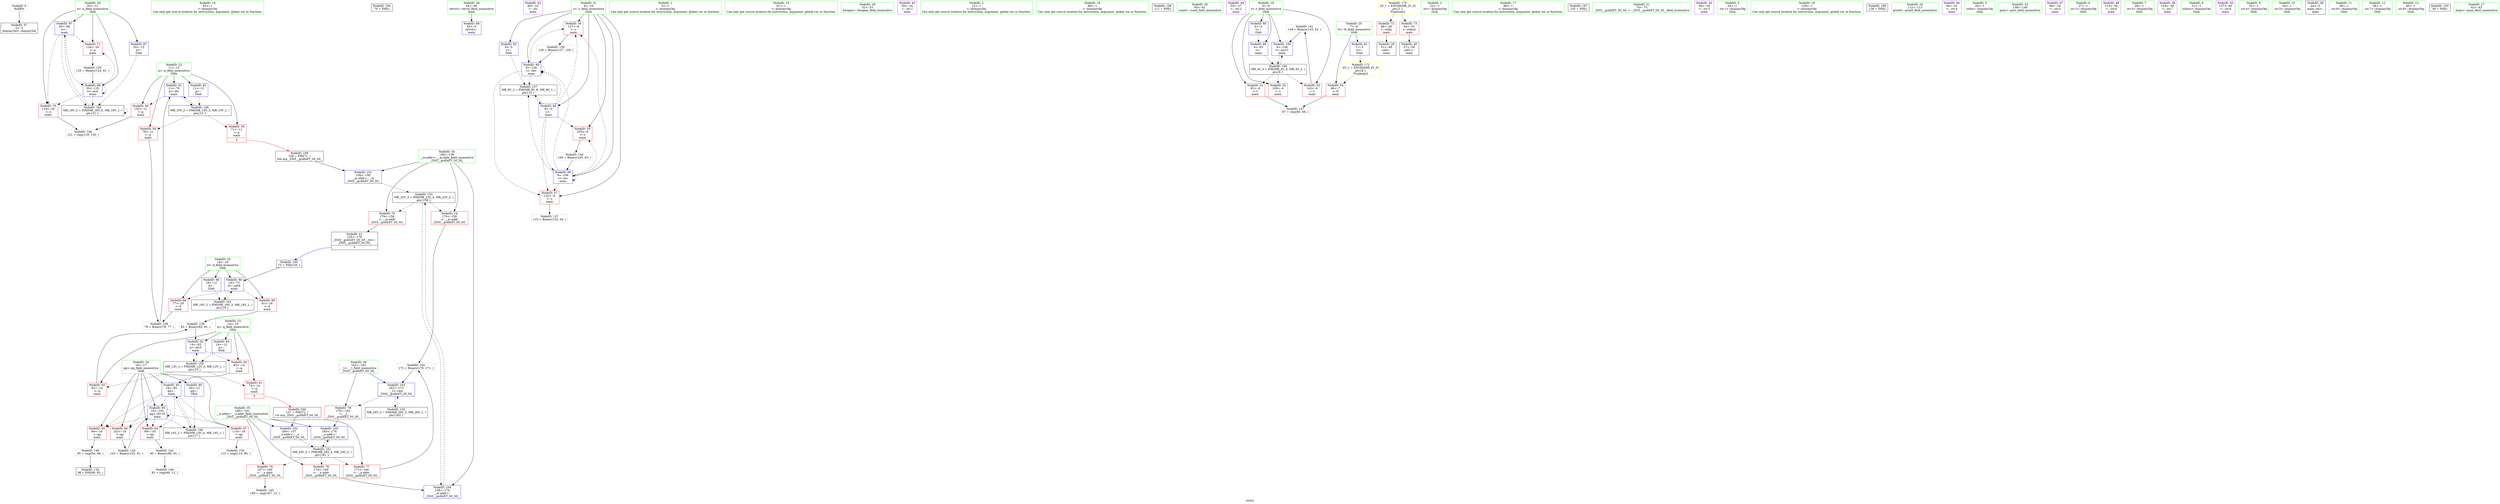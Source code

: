 digraph "SVFG" {
	label="SVFG";

	Node0x5595d408af40 [shape=record,color=grey,label="{NodeID: 0\nNullPtr}"];
	Node0x5595d408af40 -> Node0x5595d40a2db0[style=solid];
	Node0x5595d40a37a0 [shape=record,color=blue,label="{NodeID: 97\n20\<--96\ne\<--\nmain\n}"];
	Node0x5595d40a37a0 -> Node0x5595d40a58d0[style=dashed];
	Node0x5595d40a37a0 -> Node0x5595d40a59a0[style=dashed];
	Node0x5595d40a37a0 -> Node0x5595d40a3870[style=dashed];
	Node0x5595d40a37a0 -> Node0x5595d40b3d00[style=dashed];
	Node0x5595d40a1770 [shape=record,color=green,label="{NodeID: 14\n63\<--1\n\<--dummyObj\nCan only get source location for instruction, argument, global var or function.}"];
	Node0x5595d40c09f0 [shape=record,color=black,label="{NodeID: 194\n70 = PHI()\n}"];
	Node0x5595d40a2570 [shape=record,color=green,label="{NodeID: 28\n45\<--46\nretval\<--retval_field_insensitive\nmain\n}"];
	Node0x5595d40a2570 -> Node0x5595d40a68f0[style=solid];
	Node0x5595d40a31f0 [shape=record,color=purple,label="{NodeID: 42\n49\<--22\n\<--.str\nmain\n}"];
	Node0x5595d40aa430 [shape=record,color=grey,label="{NodeID: 139\n83 = Binary(82, 81, )\n}"];
	Node0x5595d40aa430 -> Node0x5595d40a6c30[style=solid];
	Node0x5595d40a4d70 [shape=record,color=red,label="{NodeID: 56\n127\<--9\n\<--z\nmain\n}"];
	Node0x5595d40a4d70 -> Node0x5595d40a9fb0[style=solid];
	Node0x5595d40b1000 [shape=record,color=black,label="{NodeID: 153\nMR_22V_3 = PHI(MR_22V_4, MR_22V_2, )\npts\{159 \}\n}"];
	Node0x5595d40b1000 -> Node0x5595d40a5c10[style=dashed];
	Node0x5595d40b1000 -> Node0x5595d40a5ce0[style=dashed];
	Node0x5595d40b1000 -> Node0x5595d40a3d50[style=dashed];
	Node0x5595d40a58d0 [shape=record,color=red,label="{NodeID: 70\n119\<--20\n\<--e\nmain\n}"];
	Node0x5595d40a58d0 -> Node0x5595d40a4520[style=solid];
	Node0x5595d40a64f0 [shape=record,color=blue,label="{NodeID: 84\n14\<--12\nq\<--\nGlob }"];
	Node0x5595d40a64f0 -> Node0x5595d40b2e00[style=dashed];
	Node0x5595d4089cb0 [shape=record,color=green,label="{NodeID: 1\n5\<--1\n\<--dummyObj\nCan only get source location for instruction, argument, global var or function.}"];
	Node0x5595d40a3870 [shape=record,color=blue,label="{NodeID: 98\n20\<--125\ne\<--mul\nmain\n}"];
	Node0x5595d40a3870 -> Node0x5595d40a58d0[style=dashed];
	Node0x5595d40a3870 -> Node0x5595d40a59a0[style=dashed];
	Node0x5595d40a3870 -> Node0x5595d40a3870[style=dashed];
	Node0x5595d40a3870 -> Node0x5595d40b3d00[style=dashed];
	Node0x5595d40a1870 [shape=record,color=green,label="{NodeID: 15\n91\<--1\n\<--dummyObj\nCan only get source location for instruction, argument, global var or function.}"];
	Node0x5595d40c0af0 [shape=record,color=black,label="{NodeID: 195\n73 = PHI(155, )\n}"];
	Node0x5595d40c0af0 -> Node0x5595d40a6a90[style=solid];
	Node0x5595d40a2640 [shape=record,color=green,label="{NodeID: 29\n52\<--53\nfreopen\<--freopen_field_insensitive\n}"];
	Node0x5595d40a32c0 [shape=record,color=purple,label="{NodeID: 43\n50\<--24\n\<--.str.1\nmain\n}"];
	Node0x5595d40aa5b0 [shape=record,color=grey,label="{NodeID: 140\n106 = Binary(105, 63, )\n}"];
	Node0x5595d40aa5b0 -> Node0x5595d40a36d0[style=solid];
	Node0x5595d40a4e40 [shape=record,color=red,label="{NodeID: 57\n132\<--9\n\<--z\nmain\n}"];
	Node0x5595d40a4e40 -> Node0x5595d40aa130[style=solid];
	Node0x5595d40a59a0 [shape=record,color=red,label="{NodeID: 71\n124\<--20\n\<--e\nmain\n}"];
	Node0x5595d40a59a0 -> Node0x5595d40a9e30[style=solid];
	Node0x5595d40a65f0 [shape=record,color=blue,label="{NodeID: 85\n16\<--12\nqq\<--\nGlob }"];
	Node0x5595d40a65f0 -> Node0x5595d40b3300[style=dashed];
	Node0x5595d4089d40 [shape=record,color=green,label="{NodeID: 2\n12\<--1\n\<--dummyObj\nCan only get source location for instruction, argument, global var or function.}"];
	Node0x5595d40a3940 [shape=record,color=blue,label="{NodeID: 99\n9\<--128\nz\<--dec\nmain\n}"];
	Node0x5595d40a3940 -> Node0x5595d40a4d70[style=dashed];
	Node0x5595d40a3940 -> Node0x5595d40a4e40[style=dashed];
	Node0x5595d40a3940 -> Node0x5595d40a3940[style=dashed];
	Node0x5595d40a3940 -> Node0x5595d40b2400[style=dashed];
	Node0x5595d40a1970 [shape=record,color=green,label="{NodeID: 16\n96\<--1\n\<--dummyObj\nCan only get source location for instruction, argument, global var or function.}"];
	Node0x5595d40c11f0 [shape=record,color=black,label="{NodeID: 196\n111 = PHI()\n}"];
	Node0x5595d40a2740 [shape=record,color=green,label="{NodeID: 30\n60\<--61\nscanf\<--scanf_field_insensitive\n}"];
	Node0x5595d40a3390 [shape=record,color=purple,label="{NodeID: 44\n55\<--27\n\<--.str.2\nmain\n}"];
	Node0x5595d40aa730 [shape=record,color=grey,label="{NodeID: 141\n144 = Binary(143, 63, )\n}"];
	Node0x5595d40aa730 -> Node0x5595d40a3a10[style=solid];
	Node0x5595d40a4f10 [shape=record,color=red,label="{NodeID: 58\n71\<--11\n\<--p\nmain\n|{<s0>5}}"];
	Node0x5595d40a4f10:s0 -> Node0x5595d40c1460[style=solid,color=red];
	Node0x5595d40a5a70 [shape=record,color=red,label="{NodeID: 72\n48\<--26\n\<--stdin\nmain\n}"];
	Node0x5595d40a5a70 -> Node0x5595d40a2f80[style=solid];
	Node0x5595d40a66f0 [shape=record,color=blue,label="{NodeID: 86\n18\<--12\nd\<--\nGlob }"];
	Node0x5595d40a66f0 -> Node0x5595d40b3800[style=dashed];
	Node0x5595d40a0810 [shape=record,color=green,label="{NodeID: 3\n22\<--1\n.str\<--dummyObj\nGlob }"];
	Node0x5595d40a3a10 [shape=record,color=blue,label="{NodeID: 100\n4\<--144\nt\<--inc21\nmain\n}"];
	Node0x5595d40a3a10 -> Node0x5595d40b1f00[style=dashed];
	Node0x5595d40a1a70 [shape=record,color=green,label="{NodeID: 17\n99\<--1\n\<--dummyObj\nCan only get source location for instruction, argument, global var or function.}"];
	Node0x5595d40c12c0 [shape=record,color=black,label="{NodeID: 197\n135 = PHI()\n}"];
	Node0x5595d40a2840 [shape=record,color=green,label="{NodeID: 31\n74\<--75\n_ZSt5__gcdIxET_S0_S0_\<--_ZSt5__gcdIxET_S0_S0__field_insensitive\n}"];
	Node0x5595d40a3460 [shape=record,color=purple,label="{NodeID: 45\n56\<--29\n\<--.str.3\nmain\n}"];
	Node0x5595d40a3f20 [shape=record,color=grey,label="{NodeID: 142\n90 = Binary(89, 91, )\n}"];
	Node0x5595d40a3f20 -> Node0x5595d40ab9c0[style=solid];
	Node0x5595d40a4fe0 [shape=record,color=red,label="{NodeID: 59\n78\<--11\n\<--p\nmain\n}"];
	Node0x5595d40a4fe0 -> Node0x5595d40aa2b0[style=solid];
	Node0x5595d40b1f00 [shape=record,color=black,label="{NodeID: 156\nMR_4V_3 = PHI(MR_4V_4, MR_4V_2, )\npts\{6 \}\n}"];
	Node0x5595d40b1f00 -> Node0x5595d40a4960[style=dashed];
	Node0x5595d40b1f00 -> Node0x5595d40a4a30[style=dashed];
	Node0x5595d40b1f00 -> Node0x5595d40a4b00[style=dashed];
	Node0x5595d40b1f00 -> Node0x5595d40a3a10[style=dashed];
	Node0x5595d40a5b40 [shape=record,color=red,label="{NodeID: 73\n54\<--31\n\<--stdout\nmain\n}"];
	Node0x5595d40a5b40 -> Node0x5595d40a3050[style=solid];
	Node0x5595d40b62e0 [shape=record,color=yellow,style=double,label="{NodeID: 170\n2V_1 = ENCHI(MR_2V_0)\npts\{1 \}\nFun[main]}"];
	Node0x5595d40b62e0 -> Node0x5595d40a5a70[style=dashed];
	Node0x5595d40b62e0 -> Node0x5595d40a5b40[style=dashed];
	Node0x5595d40a67f0 [shape=record,color=blue,label="{NodeID: 87\n20\<--12\ne\<--\nGlob }"];
	Node0x5595d40a67f0 -> Node0x5595d40b3d00[style=dashed];
	Node0x5595d40a08a0 [shape=record,color=green,label="{NodeID: 4\n24\<--1\n.str.1\<--dummyObj\nGlob }"];
	Node0x5595d40a3ae0 [shape=record,color=blue,label="{NodeID: 101\n158\<--156\n__m.addr\<--__m\n_ZSt5__gcdIxET_S0_S0_\n}"];
	Node0x5595d40a3ae0 -> Node0x5595d40b1000[style=dashed];
	Node0x5595d40a1b70 [shape=record,color=green,label="{NodeID: 18\n129\<--1\n\<--dummyObj\nCan only get source location for instruction, argument, global var or function.}"];
	Node0x5595d40c1390 [shape=record,color=black,label="{NodeID: 198\n138 = PHI()\n}"];
	Node0x5595d40a2940 [shape=record,color=green,label="{NodeID: 32\n112\<--113\nprintf\<--printf_field_insensitive\n}"];
	Node0x5595d40a3530 [shape=record,color=purple,label="{NodeID: 46\n58\<--32\n\<--.str.4\nmain\n}"];
	Node0x5595d40a40a0 [shape=record,color=grey,label="{NodeID: 143\n103 = Binary(102, 91, )\n}"];
	Node0x5595d40a40a0 -> Node0x5595d40a6ea0[style=solid];
	Node0x5595d40a50b0 [shape=record,color=red,label="{NodeID: 60\n120\<--11\n\<--p\nmain\n}"];
	Node0x5595d40a50b0 -> Node0x5595d40a4520[style=solid];
	Node0x5595d40b2400 [shape=record,color=black,label="{NodeID: 157\nMR_8V_2 = PHI(MR_8V_8, MR_8V_1, )\npts\{10 \}\n}"];
	Node0x5595d40b2400 -> Node0x5595d40a6dd0[style=dashed];
	Node0x5595d40a5c10 [shape=record,color=red,label="{NodeID: 74\n170\<--158\n\<--__m.addr\n_ZSt5__gcdIxET_S0_S0_\n}"];
	Node0x5595d40a5c10 -> Node0x5595d40a4220[style=solid];
	Node0x5595d40a68f0 [shape=record,color=blue,label="{NodeID: 88\n45\<--5\nretval\<--\nmain\n}"];
	Node0x5595d40a0930 [shape=record,color=green,label="{NodeID: 5\n26\<--1\nstdin\<--dummyObj\nGlob }"];
	Node0x5595d40a3bb0 [shape=record,color=blue,label="{NodeID: 102\n160\<--157\n__n.addr\<--__n\n_ZSt5__gcdIxET_S0_S0_\n}"];
	Node0x5595d40a3bb0 -> Node0x5595d40b0600[style=dashed];
	Node0x5595d40a1c70 [shape=record,color=green,label="{NodeID: 19\n4\<--6\nt\<--t_field_insensitive\nGlob }"];
	Node0x5595d40a1c70 -> Node0x5595d40a4960[style=solid];
	Node0x5595d40a1c70 -> Node0x5595d40a4a30[style=solid];
	Node0x5595d40a1c70 -> Node0x5595d40a4b00[style=solid];
	Node0x5595d40a1c70 -> Node0x5595d40a60f0[style=solid];
	Node0x5595d40a1c70 -> Node0x5595d40a69c0[style=solid];
	Node0x5595d40a1c70 -> Node0x5595d40a3a10[style=solid];
	Node0x5595d40c1460 [shape=record,color=black,label="{NodeID: 199\n156 = PHI(71, )\n0th arg _ZSt5__gcdIxET_S0_S0_ }"];
	Node0x5595d40c1460 -> Node0x5595d40a3ae0[style=solid];
	Node0x5595d40a2a40 [shape=record,color=green,label="{NodeID: 33\n139\<--140\nputs\<--puts_field_insensitive\n}"];
	Node0x5595d40a3600 [shape=record,color=purple,label="{NodeID: 47\n69\<--34\n\<--.str.5\nmain\n}"];
	Node0x5595d40a4220 [shape=record,color=grey,label="{NodeID: 144\n172 = Binary(170, 171, )\n}"];
	Node0x5595d40a4220 -> Node0x5595d40a3c80[style=solid];
	Node0x5595d40a5180 [shape=record,color=red,label="{NodeID: 61\n72\<--14\n\<--q\nmain\n|{<s0>5}}"];
	Node0x5595d40a5180:s0 -> Node0x5595d40c15f0[style=solid,color=red];
	Node0x5595d40b2900 [shape=record,color=black,label="{NodeID: 158\nMR_10V_2 = PHI(MR_10V_3, MR_10V_1, )\npts\{13 \}\n}"];
	Node0x5595d40b2900 -> Node0x5595d40a4f10[style=dashed];
	Node0x5595d40b2900 -> Node0x5595d40a4fe0[style=dashed];
	Node0x5595d40b2900 -> Node0x5595d40a6b60[style=dashed];
	Node0x5595d40a5ce0 [shape=record,color=red,label="{NodeID: 75\n179\<--158\n\<--__m.addr\n_ZSt5__gcdIxET_S0_S0_\n}"];
	Node0x5595d40a5ce0 -> Node0x5595d40a3120[style=solid];
	Node0x5595d40b64d0 [shape=record,color=yellow,style=double,label="{NodeID: 172\n6V_1 = ENCHI(MR_6V_0)\npts\{8 \}\nFun[main]}"];
	Node0x5595d40b64d0 -> Node0x5595d40a4bd0[style=dashed];
	Node0x5595d40a69c0 [shape=record,color=blue,label="{NodeID: 89\n4\<--63\nt\<--\nmain\n}"];
	Node0x5595d40a69c0 -> Node0x5595d40b1f00[style=dashed];
	Node0x5595d40a09c0 [shape=record,color=green,label="{NodeID: 6\n27\<--1\n.str.2\<--dummyObj\nGlob }"];
	Node0x5595d40a3c80 [shape=record,color=blue,label="{NodeID: 103\n162\<--172\n__t\<--rem\n_ZSt5__gcdIxET_S0_S0_\n}"];
	Node0x5595d40a3c80 -> Node0x5595d40a6020[style=dashed];
	Node0x5595d40a3c80 -> Node0x5595d40b0b00[style=dashed];
	Node0x5595d40a1d70 [shape=record,color=green,label="{NodeID: 20\n7\<--8\ntt\<--tt_field_insensitive\nGlob }"];
	Node0x5595d40a1d70 -> Node0x5595d40a4bd0[style=solid];
	Node0x5595d40a1d70 -> Node0x5595d40a61f0[style=solid];
	Node0x5595d40c15f0 [shape=record,color=black,label="{NodeID: 200\n157 = PHI(72, )\n1st arg _ZSt5__gcdIxET_S0_S0_ }"];
	Node0x5595d40c15f0 -> Node0x5595d40a3bb0[style=solid];
	Node0x5595d40a2b40 [shape=record,color=green,label="{NodeID: 34\n158\<--159\n__m.addr\<--__m.addr_field_insensitive\n_ZSt5__gcdIxET_S0_S0_\n}"];
	Node0x5595d40a2b40 -> Node0x5595d40a5c10[style=solid];
	Node0x5595d40a2b40 -> Node0x5595d40a5ce0[style=solid];
	Node0x5595d40a2b40 -> Node0x5595d40a3ae0[style=solid];
	Node0x5595d40a2b40 -> Node0x5595d40a3d50[style=solid];
	Node0x5595d40a46f0 [shape=record,color=purple,label="{NodeID: 48\n110\<--36\n\<--.str.6\nmain\n}"];
	Node0x5595d40a43a0 [shape=record,color=grey,label="{NodeID: 145\n168 = cmp(167, 12, )\n}"];
	Node0x5595d40a5250 [shape=record,color=red,label="{NodeID: 62\n82\<--14\n\<--q\nmain\n}"];
	Node0x5595d40a5250 -> Node0x5595d40aa430[style=solid];
	Node0x5595d40b2e00 [shape=record,color=black,label="{NodeID: 159\nMR_12V_2 = PHI(MR_12V_3, MR_12V_1, )\npts\{15 \}\n}"];
	Node0x5595d40b2e00 -> Node0x5595d40a5180[style=dashed];
	Node0x5595d40b2e00 -> Node0x5595d40a5250[style=dashed];
	Node0x5595d40b2e00 -> Node0x5595d40a6c30[style=dashed];
	Node0x5595d40a5db0 [shape=record,color=red,label="{NodeID: 76\n167\<--160\n\<--__n.addr\n_ZSt5__gcdIxET_S0_S0_\n}"];
	Node0x5595d40a5db0 -> Node0x5595d40a43a0[style=solid];
	Node0x5595d40a6a90 [shape=record,color=blue,label="{NodeID: 90\n18\<--73\nd\<--call4\nmain\n}"];
	Node0x5595d40a6a90 -> Node0x5595d40a5730[style=dashed];
	Node0x5595d40a6a90 -> Node0x5595d40a5800[style=dashed];
	Node0x5595d40a6a90 -> Node0x5595d40b3800[style=dashed];
	Node0x5595d40a1200 [shape=record,color=green,label="{NodeID: 7\n29\<--1\n.str.3\<--dummyObj\nGlob }"];
	Node0x5595d40a3d50 [shape=record,color=blue,label="{NodeID: 104\n158\<--174\n__m.addr\<--\n_ZSt5__gcdIxET_S0_S0_\n}"];
	Node0x5595d40a3d50 -> Node0x5595d40b1000[style=dashed];
	Node0x5595d40a1e70 [shape=record,color=green,label="{NodeID: 21\n9\<--10\nz\<--z_field_insensitive\nGlob }"];
	Node0x5595d40a1e70 -> Node0x5595d40a4ca0[style=solid];
	Node0x5595d40a1e70 -> Node0x5595d40a4d70[style=solid];
	Node0x5595d40a1e70 -> Node0x5595d40a4e40[style=solid];
	Node0x5595d40a1e70 -> Node0x5595d40a62f0[style=solid];
	Node0x5595d40a1e70 -> Node0x5595d40a6dd0[style=solid];
	Node0x5595d40a1e70 -> Node0x5595d40a36d0[style=solid];
	Node0x5595d40a1e70 -> Node0x5595d40a3940[style=solid];
	Node0x5595d40a2c10 [shape=record,color=green,label="{NodeID: 35\n160\<--161\n__n.addr\<--__n.addr_field_insensitive\n_ZSt5__gcdIxET_S0_S0_\n}"];
	Node0x5595d40a2c10 -> Node0x5595d40a5db0[style=solid];
	Node0x5595d40a2c10 -> Node0x5595d40a5e80[style=solid];
	Node0x5595d40a2c10 -> Node0x5595d40a5f50[style=solid];
	Node0x5595d40a2c10 -> Node0x5595d40a3bb0[style=solid];
	Node0x5595d40a2c10 -> Node0x5595d40a3e20[style=solid];
	Node0x5595d40a47c0 [shape=record,color=purple,label="{NodeID: 49\n134\<--38\n\<--.str.7\nmain\n}"];
	Node0x5595d40a4520 [shape=record,color=grey,label="{NodeID: 146\n121 = cmp(119, 120, )\n}"];
	Node0x5595d40a5320 [shape=record,color=red,label="{NodeID: 63\n85\<--14\n\<--q\nmain\n}"];
	Node0x5595d40a5320 -> Node0x5595d40a6d00[style=solid];
	Node0x5595d40b3300 [shape=record,color=black,label="{NodeID: 160\nMR_14V_2 = PHI(MR_14V_4, MR_14V_1, )\npts\{17 \}\n}"];
	Node0x5595d40b3300 -> Node0x5595d40a6d00[style=dashed];
	Node0x5595d40a5e80 [shape=record,color=red,label="{NodeID: 77\n171\<--160\n\<--__n.addr\n_ZSt5__gcdIxET_S0_S0_\n}"];
	Node0x5595d40a5e80 -> Node0x5595d40a4220[style=solid];
	Node0x5595d40a6b60 [shape=record,color=blue,label="{NodeID: 91\n11\<--79\np\<--div\nmain\n}"];
	Node0x5595d40a6b60 -> Node0x5595d40a50b0[style=dashed];
	Node0x5595d40a6b60 -> Node0x5595d40b2900[style=dashed];
	Node0x5595d40a1290 [shape=record,color=green,label="{NodeID: 8\n31\<--1\nstdout\<--dummyObj\nGlob }"];
	Node0x5595d40a3e20 [shape=record,color=blue,label="{NodeID: 105\n160\<--176\n__n.addr\<--\n_ZSt5__gcdIxET_S0_S0_\n}"];
	Node0x5595d40a3e20 -> Node0x5595d40b0600[style=dashed];
	Node0x5595d40a1f70 [shape=record,color=green,label="{NodeID: 22\n11\<--13\np\<--p_field_insensitive\nGlob }"];
	Node0x5595d40a1f70 -> Node0x5595d40a4f10[style=solid];
	Node0x5595d40a1f70 -> Node0x5595d40a4fe0[style=solid];
	Node0x5595d40a1f70 -> Node0x5595d40a50b0[style=solid];
	Node0x5595d40a1f70 -> Node0x5595d40a63f0[style=solid];
	Node0x5595d40a1f70 -> Node0x5595d40a6b60[style=solid];
	Node0x5595d40a2ce0 [shape=record,color=green,label="{NodeID: 36\n162\<--163\n__t\<--__t_field_insensitive\n_ZSt5__gcdIxET_S0_S0_\n}"];
	Node0x5595d40a2ce0 -> Node0x5595d40a6020[style=solid];
	Node0x5595d40a2ce0 -> Node0x5595d40a3c80[style=solid];
	Node0x5595d40a4890 [shape=record,color=purple,label="{NodeID: 50\n137\<--40\n\<--.str.8\nmain\n}"];
	Node0x5595d40ab880 [shape=record,color=grey,label="{NodeID: 147\n67 = cmp(65, 66, )\n}"];
	Node0x5595d40a53f0 [shape=record,color=red,label="{NodeID: 64\n89\<--16\n\<--qq\nmain\n}"];
	Node0x5595d40a53f0 -> Node0x5595d40a3f20[style=solid];
	Node0x5595d40b3800 [shape=record,color=black,label="{NodeID: 161\nMR_16V_2 = PHI(MR_16V_3, MR_16V_1, )\npts\{19 \}\n}"];
	Node0x5595d40b3800 -> Node0x5595d40a6a90[style=dashed];
	Node0x5595d40a5f50 [shape=record,color=red,label="{NodeID: 78\n174\<--160\n\<--__n.addr\n_ZSt5__gcdIxET_S0_S0_\n}"];
	Node0x5595d40a5f50 -> Node0x5595d40a3d50[style=solid];
	Node0x5595d40a6c30 [shape=record,color=blue,label="{NodeID: 92\n14\<--83\nq\<--div5\nmain\n}"];
	Node0x5595d40a6c30 -> Node0x5595d40a5320[style=dashed];
	Node0x5595d40a6c30 -> Node0x5595d40b2e00[style=dashed];
	Node0x5595d40a1320 [shape=record,color=green,label="{NodeID: 9\n32\<--1\n.str.4\<--dummyObj\nGlob }"];
	Node0x5595d40a2070 [shape=record,color=green,label="{NodeID: 23\n14\<--15\nq\<--q_field_insensitive\nGlob }"];
	Node0x5595d40a2070 -> Node0x5595d40a5180[style=solid];
	Node0x5595d40a2070 -> Node0x5595d40a5250[style=solid];
	Node0x5595d40a2070 -> Node0x5595d40a5320[style=solid];
	Node0x5595d40a2070 -> Node0x5595d40a64f0[style=solid];
	Node0x5595d40a2070 -> Node0x5595d40a6c30[style=solid];
	Node0x5595d40a2db0 [shape=record,color=black,label="{NodeID: 37\n2\<--3\ndummyVal\<--dummyVal\n}"];
	Node0x5595d3ef32e0 [shape=record,color=black,label="{NodeID: 134\n98 = PHI(99, 95, )\n}"];
	Node0x5595d40a4960 [shape=record,color=red,label="{NodeID: 51\n65\<--4\n\<--t\nmain\n}"];
	Node0x5595d40a4960 -> Node0x5595d40ab880[style=solid];
	Node0x5595d40ab9c0 [shape=record,color=grey,label="{NodeID: 148\n92 = cmp(90, 12, )\n}"];
	Node0x5595d40a54c0 [shape=record,color=red,label="{NodeID: 65\n94\<--16\n\<--qq\nmain\n}"];
	Node0x5595d40a54c0 -> Node0x5595d40abb40[style=solid];
	Node0x5595d40b3d00 [shape=record,color=black,label="{NodeID: 162\nMR_18V_2 = PHI(MR_18V_6, MR_18V_1, )\npts\{21 \}\n}"];
	Node0x5595d40b3d00 -> Node0x5595d40a37a0[style=dashed];
	Node0x5595d40b3d00 -> Node0x5595d40b3d00[style=dashed];
	Node0x5595d40a6020 [shape=record,color=red,label="{NodeID: 79\n176\<--162\n\<--__t\n_ZSt5__gcdIxET_S0_S0_\n}"];
	Node0x5595d40a6020 -> Node0x5595d40a3e20[style=solid];
	Node0x5595d40a6d00 [shape=record,color=blue,label="{NodeID: 93\n16\<--85\nqq\<--\nmain\n}"];
	Node0x5595d40a6d00 -> Node0x5595d40a53f0[style=dashed];
	Node0x5595d40a6d00 -> Node0x5595d40a54c0[style=dashed];
	Node0x5595d40a6d00 -> Node0x5595d40a5590[style=dashed];
	Node0x5595d40a6d00 -> Node0x5595d40a5660[style=dashed];
	Node0x5595d40a6d00 -> Node0x5595d40a6ea0[style=dashed];
	Node0x5595d40a6d00 -> Node0x5595d40b3300[style=dashed];
	Node0x5595d40a13b0 [shape=record,color=green,label="{NodeID: 10\n34\<--1\n.str.5\<--dummyObj\nGlob }"];
	Node0x5595d40a2170 [shape=record,color=green,label="{NodeID: 24\n16\<--17\nqq\<--qq_field_insensitive\nGlob }"];
	Node0x5595d40a2170 -> Node0x5595d40a53f0[style=solid];
	Node0x5595d40a2170 -> Node0x5595d40a54c0[style=solid];
	Node0x5595d40a2170 -> Node0x5595d40a5590[style=solid];
	Node0x5595d40a2170 -> Node0x5595d40a5660[style=solid];
	Node0x5595d40a2170 -> Node0x5595d40a65f0[style=solid];
	Node0x5595d40a2170 -> Node0x5595d40a6d00[style=solid];
	Node0x5595d40a2170 -> Node0x5595d40a6ea0[style=solid];
	Node0x5595d40a2eb0 [shape=record,color=black,label="{NodeID: 38\n44\<--5\nmain_ret\<--\nmain\n}"];
	Node0x5595d40a9e30 [shape=record,color=grey,label="{NodeID: 135\n125 = Binary(124, 91, )\n}"];
	Node0x5595d40a9e30 -> Node0x5595d40a3870[style=solid];
	Node0x5595d40a4a30 [shape=record,color=red,label="{NodeID: 52\n109\<--4\n\<--t\nmain\n}"];
	Node0x5595d40abb40 [shape=record,color=grey,label="{NodeID: 149\n95 = cmp(94, 96, )\n}"];
	Node0x5595d40abb40 -> Node0x5595d3ef32e0[style=solid];
	Node0x5595d40a5590 [shape=record,color=red,label="{NodeID: 66\n102\<--16\n\<--qq\nmain\n}"];
	Node0x5595d40a5590 -> Node0x5595d40a40a0[style=solid];
	Node0x5595d40a60f0 [shape=record,color=blue,label="{NodeID: 80\n4\<--5\nt\<--\nGlob }"];
	Node0x5595d40a60f0 -> Node0x5595d40a69c0[style=dashed];
	Node0x5595d40a6dd0 [shape=record,color=blue,label="{NodeID: 94\n9\<--5\nz\<--\nmain\n}"];
	Node0x5595d40a6dd0 -> Node0x5595d40a4ca0[style=dashed];
	Node0x5595d40a6dd0 -> Node0x5595d40a4d70[style=dashed];
	Node0x5595d40a6dd0 -> Node0x5595d40a4e40[style=dashed];
	Node0x5595d40a6dd0 -> Node0x5595d40a36d0[style=dashed];
	Node0x5595d40a6dd0 -> Node0x5595d40a3940[style=dashed];
	Node0x5595d40a6dd0 -> Node0x5595d40b2400[style=dashed];
	Node0x5595d40a1470 [shape=record,color=green,label="{NodeID: 11\n36\<--1\n.str.6\<--dummyObj\nGlob }"];
	Node0x5595d40a2270 [shape=record,color=green,label="{NodeID: 25\n18\<--19\nd\<--d_field_insensitive\nGlob }"];
	Node0x5595d40a2270 -> Node0x5595d40a5730[style=solid];
	Node0x5595d40a2270 -> Node0x5595d40a5800[style=solid];
	Node0x5595d40a2270 -> Node0x5595d40a66f0[style=solid];
	Node0x5595d40a2270 -> Node0x5595d40a6a90[style=solid];
	Node0x5595d40a2f80 [shape=record,color=black,label="{NodeID: 39\n51\<--48\ncall\<--\nmain\n}"];
	Node0x5595d40a9fb0 [shape=record,color=grey,label="{NodeID: 136\n128 = Binary(127, 129, )\n}"];
	Node0x5595d40a9fb0 -> Node0x5595d40a3940[style=solid];
	Node0x5595d40a4b00 [shape=record,color=red,label="{NodeID: 53\n143\<--4\n\<--t\nmain\n}"];
	Node0x5595d40a4b00 -> Node0x5595d40aa730[style=solid];
	Node0x5595d40abcc0 [shape=record,color=grey,label="{NodeID: 150\n115 = cmp(114, 96, )\n}"];
	Node0x5595d40a5660 [shape=record,color=red,label="{NodeID: 67\n114\<--16\n\<--qq\nmain\n}"];
	Node0x5595d40a5660 -> Node0x5595d40abcc0[style=solid];
	Node0x5595d40a61f0 [shape=record,color=blue,label="{NodeID: 81\n7\<--5\ntt\<--\nGlob }"];
	Node0x5595d40a61f0 -> Node0x5595d40b64d0[style=dashed];
	Node0x5595d40a6ea0 [shape=record,color=blue,label="{NodeID: 95\n16\<--103\nqq\<--div10\nmain\n}"];
	Node0x5595d40a6ea0 -> Node0x5595d40a53f0[style=dashed];
	Node0x5595d40a6ea0 -> Node0x5595d40a54c0[style=dashed];
	Node0x5595d40a6ea0 -> Node0x5595d40a5590[style=dashed];
	Node0x5595d40a6ea0 -> Node0x5595d40a5660[style=dashed];
	Node0x5595d40a6ea0 -> Node0x5595d40a6ea0[style=dashed];
	Node0x5595d40a6ea0 -> Node0x5595d40b3300[style=dashed];
	Node0x5595d40a1570 [shape=record,color=green,label="{NodeID: 12\n38\<--1\n.str.7\<--dummyObj\nGlob }"];
	Node0x5595d40a2370 [shape=record,color=green,label="{NodeID: 26\n20\<--21\ne\<--e_field_insensitive\nGlob }"];
	Node0x5595d40a2370 -> Node0x5595d40a58d0[style=solid];
	Node0x5595d40a2370 -> Node0x5595d40a59a0[style=solid];
	Node0x5595d40a2370 -> Node0x5595d40a67f0[style=solid];
	Node0x5595d40a2370 -> Node0x5595d40a37a0[style=solid];
	Node0x5595d40a2370 -> Node0x5595d40a3870[style=solid];
	Node0x5595d40a3050 [shape=record,color=black,label="{NodeID: 40\n57\<--54\ncall1\<--\nmain\n}"];
	Node0x5595d40aa130 [shape=record,color=grey,label="{NodeID: 137\n133 = Binary(132, 63, )\n}"];
	Node0x5595d40a4bd0 [shape=record,color=red,label="{NodeID: 54\n66\<--7\n\<--tt\nmain\n}"];
	Node0x5595d40a4bd0 -> Node0x5595d40ab880[style=solid];
	Node0x5595d40b0600 [shape=record,color=black,label="{NodeID: 151\nMR_24V_3 = PHI(MR_24V_4, MR_24V_2, )\npts\{161 \}\n}"];
	Node0x5595d40b0600 -> Node0x5595d40a5db0[style=dashed];
	Node0x5595d40b0600 -> Node0x5595d40a5e80[style=dashed];
	Node0x5595d40b0600 -> Node0x5595d40a5f50[style=dashed];
	Node0x5595d40b0600 -> Node0x5595d40a3e20[style=dashed];
	Node0x5595d40a5730 [shape=record,color=red,label="{NodeID: 68\n77\<--18\n\<--d\nmain\n}"];
	Node0x5595d40a5730 -> Node0x5595d40aa2b0[style=solid];
	Node0x5595d40a62f0 [shape=record,color=blue,label="{NodeID: 82\n9\<--5\nz\<--\nGlob }"];
	Node0x5595d40a62f0 -> Node0x5595d40b2400[style=dashed];
	Node0x5595d40a36d0 [shape=record,color=blue,label="{NodeID: 96\n9\<--106\nz\<--inc\nmain\n}"];
	Node0x5595d40a36d0 -> Node0x5595d40a4ca0[style=dashed];
	Node0x5595d40a36d0 -> Node0x5595d40a4d70[style=dashed];
	Node0x5595d40a36d0 -> Node0x5595d40a4e40[style=dashed];
	Node0x5595d40a36d0 -> Node0x5595d40a36d0[style=dashed];
	Node0x5595d40a36d0 -> Node0x5595d40a3940[style=dashed];
	Node0x5595d40a36d0 -> Node0x5595d40b2400[style=dashed];
	Node0x5595d40a1670 [shape=record,color=green,label="{NodeID: 13\n40\<--1\n.str.8\<--dummyObj\nGlob }"];
	Node0x5595d40c08f0 [shape=record,color=black,label="{NodeID: 193\n59 = PHI()\n}"];
	Node0x5595d40a2470 [shape=record,color=green,label="{NodeID: 27\n42\<--43\nmain\<--main_field_insensitive\n}"];
	Node0x5595d40a3120 [shape=record,color=black,label="{NodeID: 41\n155\<--179\n_ZSt5__gcdIxET_S0_S0__ret\<--\n_ZSt5__gcdIxET_S0_S0_\n|{<s0>5}}"];
	Node0x5595d40a3120:s0 -> Node0x5595d40c0af0[style=solid,color=blue];
	Node0x5595d40aa2b0 [shape=record,color=grey,label="{NodeID: 138\n79 = Binary(78, 77, )\n}"];
	Node0x5595d40aa2b0 -> Node0x5595d40a6b60[style=solid];
	Node0x5595d40a4ca0 [shape=record,color=red,label="{NodeID: 55\n105\<--9\n\<--z\nmain\n}"];
	Node0x5595d40a4ca0 -> Node0x5595d40aa5b0[style=solid];
	Node0x5595d40b0b00 [shape=record,color=black,label="{NodeID: 152\nMR_26V_2 = PHI(MR_26V_3, MR_26V_1, )\npts\{163 \}\n}"];
	Node0x5595d40b0b00 -> Node0x5595d40a3c80[style=dashed];
	Node0x5595d40a5800 [shape=record,color=red,label="{NodeID: 69\n81\<--18\n\<--d\nmain\n}"];
	Node0x5595d40a5800 -> Node0x5595d40aa430[style=solid];
	Node0x5595d40a63f0 [shape=record,color=blue,label="{NodeID: 83\n11\<--12\np\<--\nGlob }"];
	Node0x5595d40a63f0 -> Node0x5595d40b2900[style=dashed];
}
